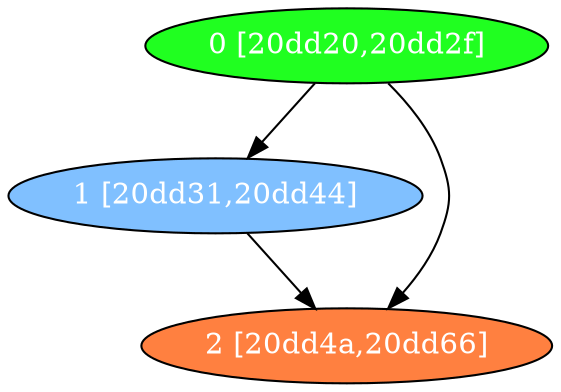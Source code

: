 diGraph libnss3{
	libnss3_0  [style=filled fillcolor="#20FF20" fontcolor="#ffffff" shape=oval label="0 [20dd20,20dd2f]"]
	libnss3_1  [style=filled fillcolor="#80C0FF" fontcolor="#ffffff" shape=oval label="1 [20dd31,20dd44]"]
	libnss3_2  [style=filled fillcolor="#FF8040" fontcolor="#ffffff" shape=oval label="2 [20dd4a,20dd66]"]

	libnss3_0 -> libnss3_1
	libnss3_0 -> libnss3_2
	libnss3_1 -> libnss3_2
}
